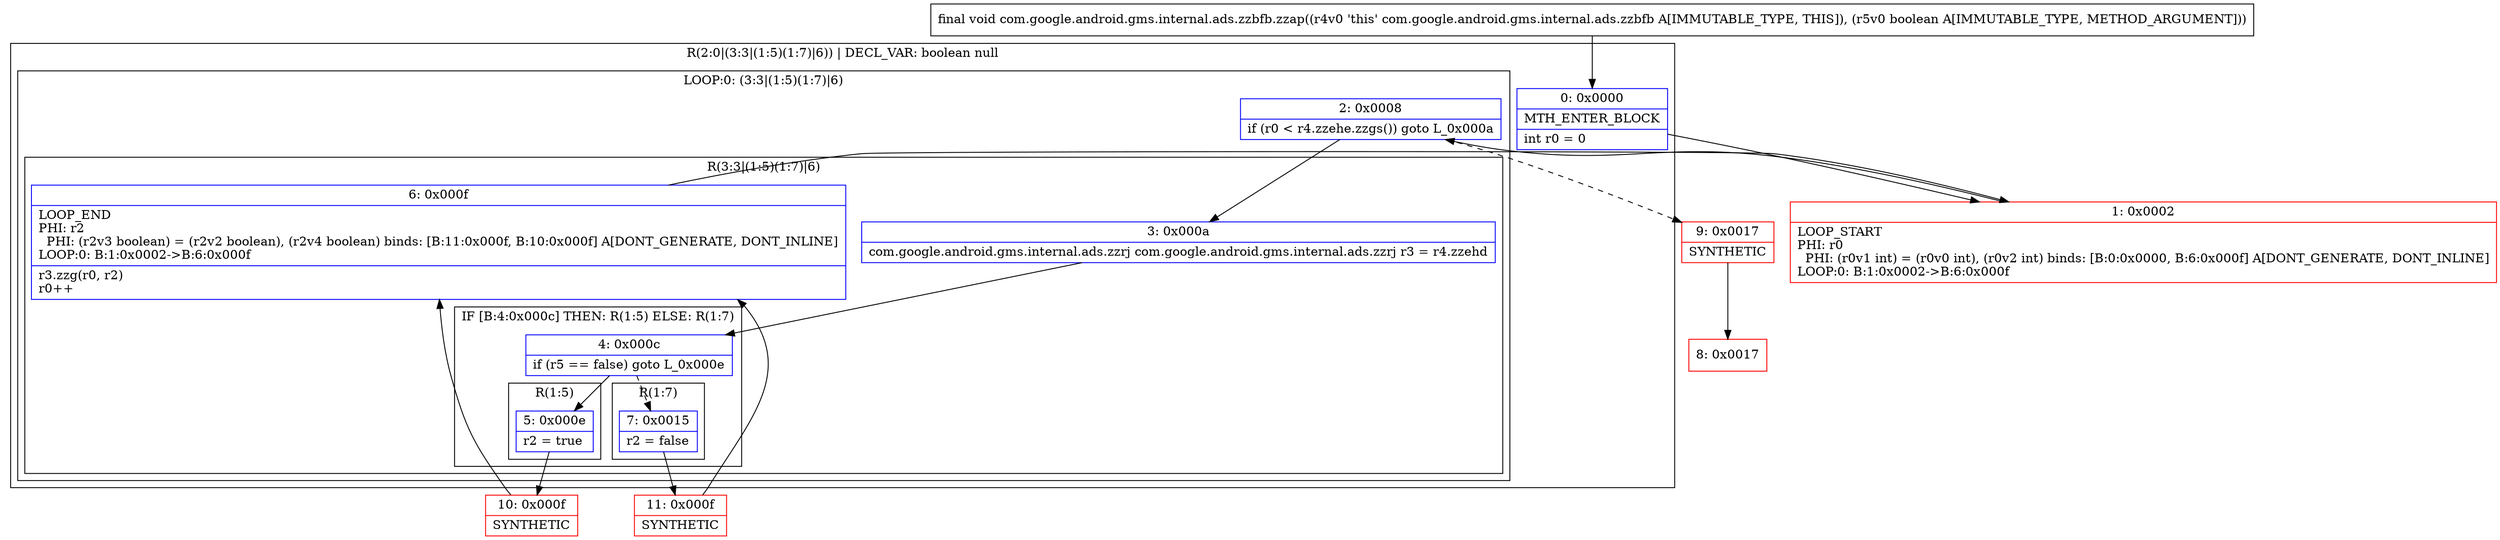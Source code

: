 digraph "CFG forcom.google.android.gms.internal.ads.zzbfb.zzap(Z)V" {
subgraph cluster_Region_490518685 {
label = "R(2:0|(3:3|(1:5)(1:7)|6)) | DECL_VAR: boolean null\l";
node [shape=record,color=blue];
Node_0 [shape=record,label="{0\:\ 0x0000|MTH_ENTER_BLOCK\l|int r0 = 0\l}"];
subgraph cluster_LoopRegion_1875724307 {
label = "LOOP:0: (3:3|(1:5)(1:7)|6)";
node [shape=record,color=blue];
Node_2 [shape=record,label="{2\:\ 0x0008|if (r0 \< r4.zzehe.zzgs()) goto L_0x000a\l}"];
subgraph cluster_Region_736562247 {
label = "R(3:3|(1:5)(1:7)|6)";
node [shape=record,color=blue];
Node_3 [shape=record,label="{3\:\ 0x000a|com.google.android.gms.internal.ads.zzrj com.google.android.gms.internal.ads.zzrj r3 = r4.zzehd\l}"];
subgraph cluster_IfRegion_882198395 {
label = "IF [B:4:0x000c] THEN: R(1:5) ELSE: R(1:7)";
node [shape=record,color=blue];
Node_4 [shape=record,label="{4\:\ 0x000c|if (r5 == false) goto L_0x000e\l}"];
subgraph cluster_Region_905771853 {
label = "R(1:5)";
node [shape=record,color=blue];
Node_5 [shape=record,label="{5\:\ 0x000e|r2 = true\l}"];
}
subgraph cluster_Region_1299991087 {
label = "R(1:7)";
node [shape=record,color=blue];
Node_7 [shape=record,label="{7\:\ 0x0015|r2 = false\l}"];
}
}
Node_6 [shape=record,label="{6\:\ 0x000f|LOOP_END\lPHI: r2 \l  PHI: (r2v3 boolean) = (r2v2 boolean), (r2v4 boolean) binds: [B:11:0x000f, B:10:0x000f] A[DONT_GENERATE, DONT_INLINE]\lLOOP:0: B:1:0x0002\-\>B:6:0x000f\l|r3.zzg(r0, r2)\lr0++\l}"];
}
}
}
Node_1 [shape=record,color=red,label="{1\:\ 0x0002|LOOP_START\lPHI: r0 \l  PHI: (r0v1 int) = (r0v0 int), (r0v2 int) binds: [B:0:0x0000, B:6:0x000f] A[DONT_GENERATE, DONT_INLINE]\lLOOP:0: B:1:0x0002\-\>B:6:0x000f\l}"];
Node_8 [shape=record,color=red,label="{8\:\ 0x0017}"];
Node_9 [shape=record,color=red,label="{9\:\ 0x0017|SYNTHETIC\l}"];
Node_10 [shape=record,color=red,label="{10\:\ 0x000f|SYNTHETIC\l}"];
Node_11 [shape=record,color=red,label="{11\:\ 0x000f|SYNTHETIC\l}"];
MethodNode[shape=record,label="{final void com.google.android.gms.internal.ads.zzbfb.zzap((r4v0 'this' com.google.android.gms.internal.ads.zzbfb A[IMMUTABLE_TYPE, THIS]), (r5v0 boolean A[IMMUTABLE_TYPE, METHOD_ARGUMENT])) }"];
MethodNode -> Node_0;
Node_0 -> Node_1;
Node_2 -> Node_3;
Node_2 -> Node_9[style=dashed];
Node_3 -> Node_4;
Node_4 -> Node_5;
Node_4 -> Node_7[style=dashed];
Node_5 -> Node_10;
Node_7 -> Node_11;
Node_6 -> Node_1;
Node_1 -> Node_2;
Node_9 -> Node_8;
Node_10 -> Node_6;
Node_11 -> Node_6;
}

